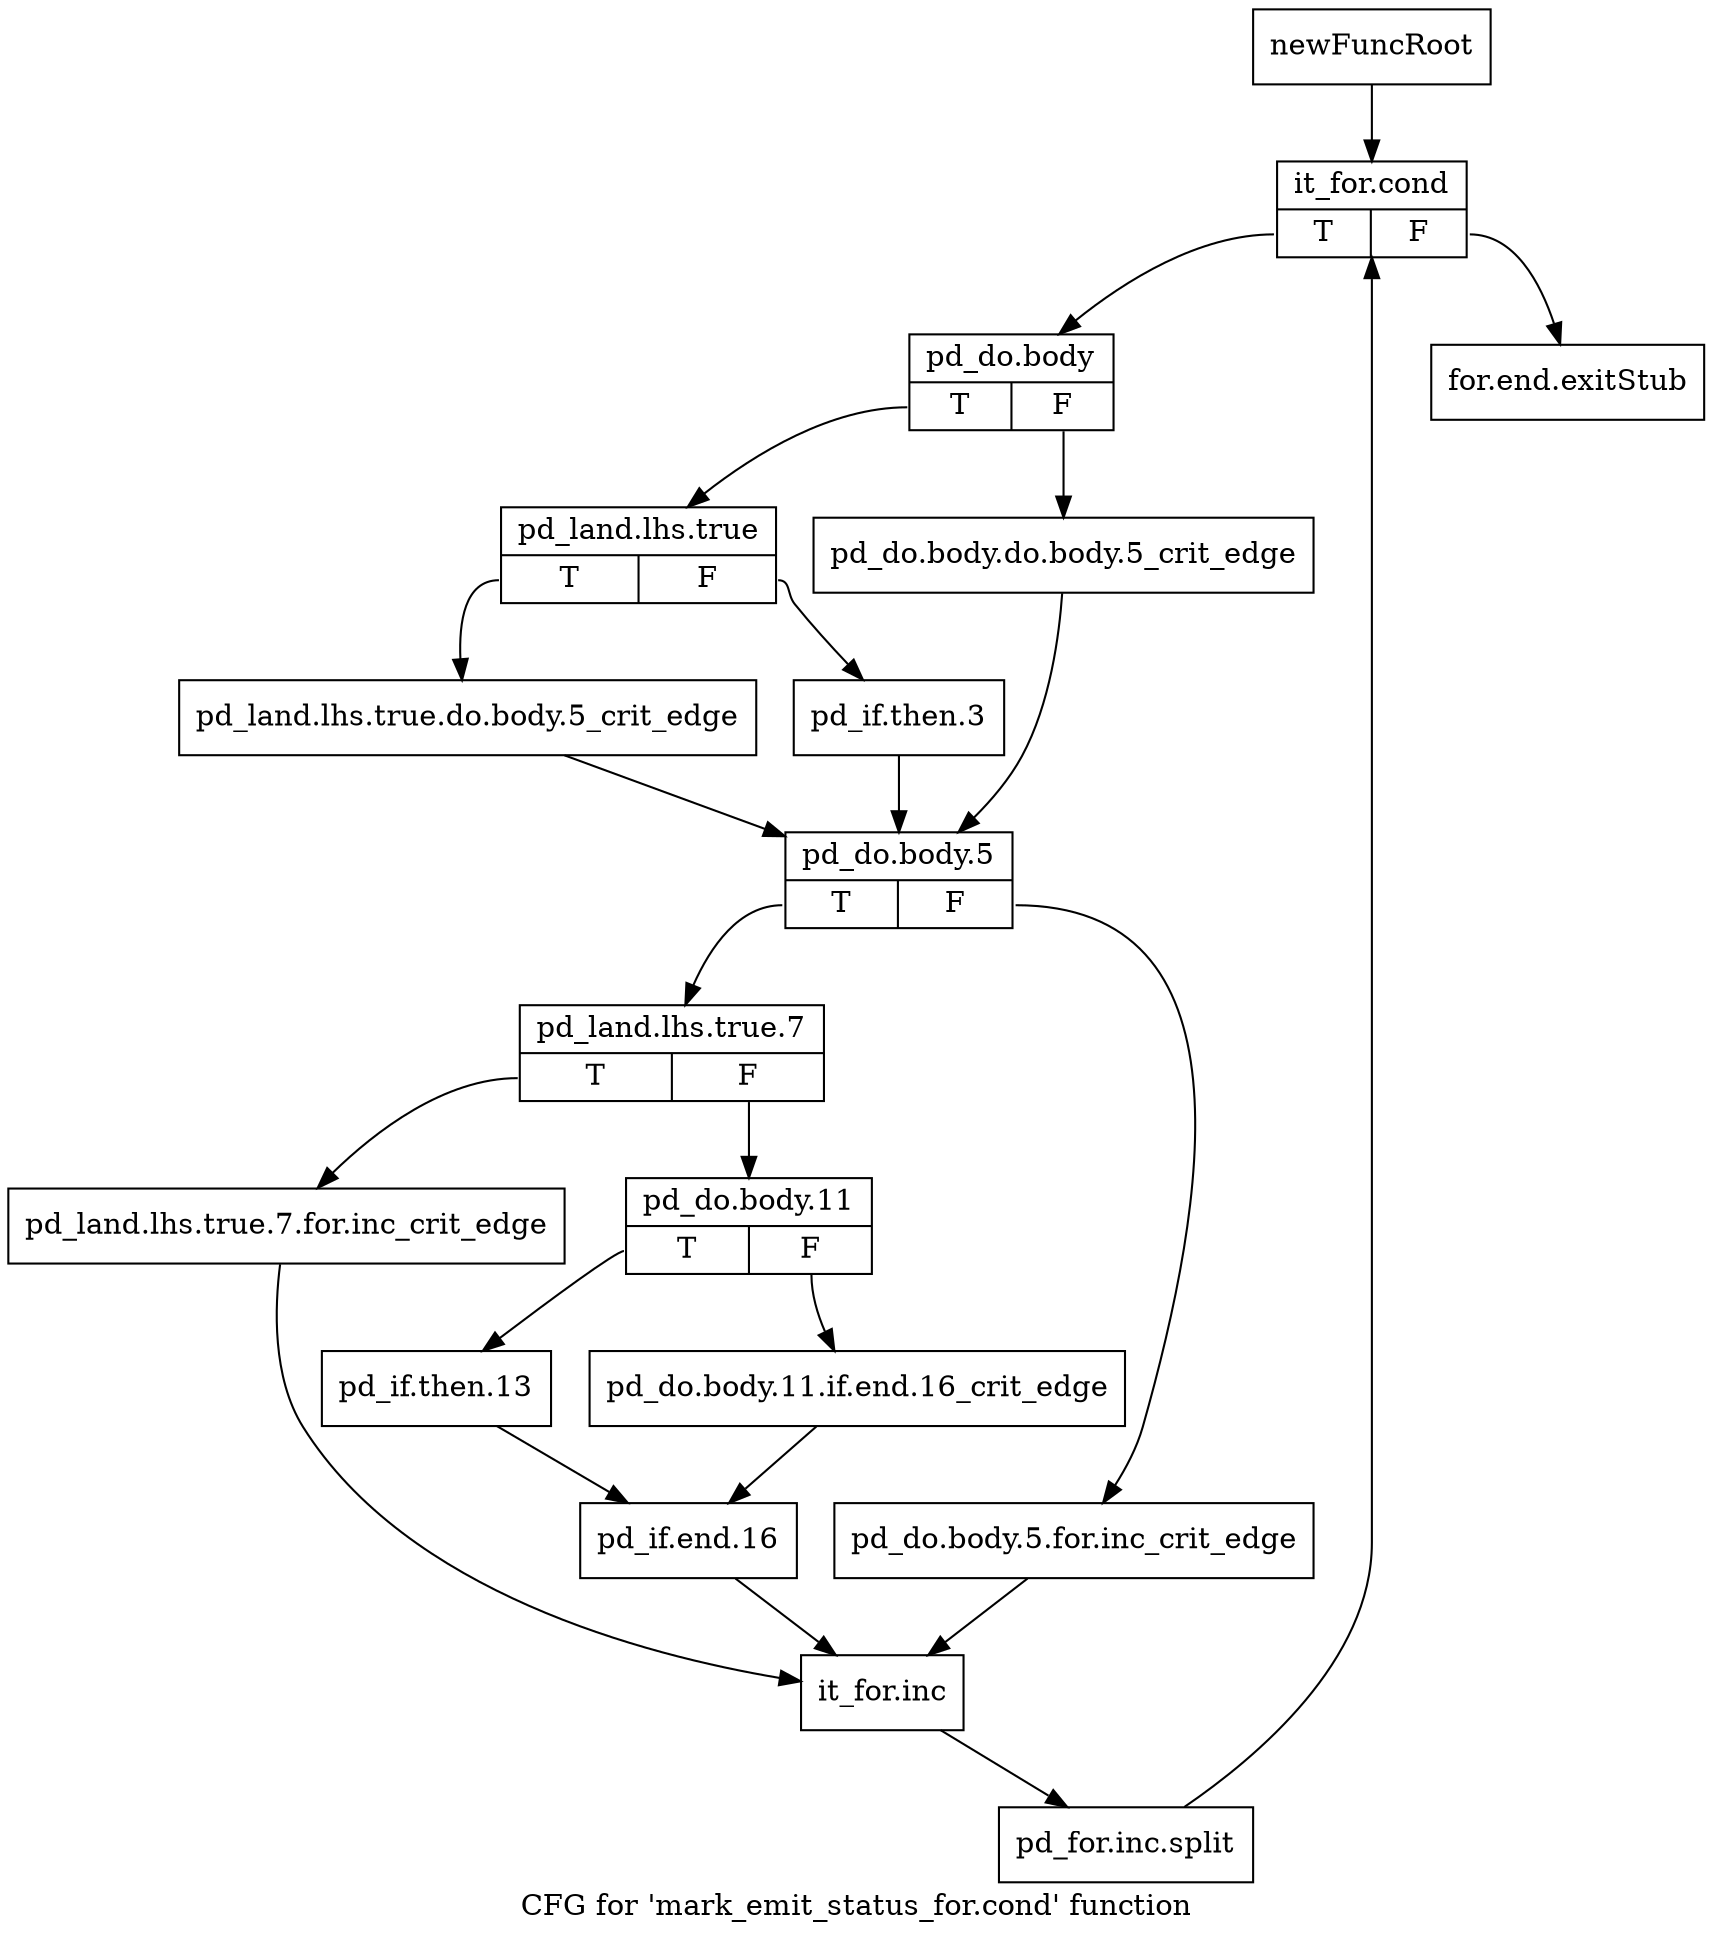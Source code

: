 digraph "CFG for 'mark_emit_status_for.cond' function" {
	label="CFG for 'mark_emit_status_for.cond' function";

	Node0xac862a0 [shape=record,label="{newFuncRoot}"];
	Node0xac862a0 -> Node0xac86730;
	Node0xac866e0 [shape=record,label="{for.end.exitStub}"];
	Node0xac86730 [shape=record,label="{it_for.cond|{<s0>T|<s1>F}}"];
	Node0xac86730:s0 -> Node0xac86780;
	Node0xac86730:s1 -> Node0xac866e0;
	Node0xac86780 [shape=record,label="{pd_do.body|{<s0>T|<s1>F}}"];
	Node0xac86780:s0 -> Node0xac86820;
	Node0xac86780:s1 -> Node0xac867d0;
	Node0xac867d0 [shape=record,label="{pd_do.body.do.body.5_crit_edge}"];
	Node0xac867d0 -> Node0xac86910;
	Node0xac86820 [shape=record,label="{pd_land.lhs.true|{<s0>T|<s1>F}}"];
	Node0xac86820:s0 -> Node0xac868c0;
	Node0xac86820:s1 -> Node0xac86870;
	Node0xac86870 [shape=record,label="{pd_if.then.3}"];
	Node0xac86870 -> Node0xac86910;
	Node0xac868c0 [shape=record,label="{pd_land.lhs.true.do.body.5_crit_edge}"];
	Node0xac868c0 -> Node0xac86910;
	Node0xac86910 [shape=record,label="{pd_do.body.5|{<s0>T|<s1>F}}"];
	Node0xac86910:s0 -> Node0xac869b0;
	Node0xac86910:s1 -> Node0xac86960;
	Node0xac86960 [shape=record,label="{pd_do.body.5.for.inc_crit_edge}"];
	Node0xac86960 -> Node0xac86b90;
	Node0xac869b0 [shape=record,label="{pd_land.lhs.true.7|{<s0>T|<s1>F}}"];
	Node0xac869b0:s0 -> Node0xac86b40;
	Node0xac869b0:s1 -> Node0xac86a00;
	Node0xac86a00 [shape=record,label="{pd_do.body.11|{<s0>T|<s1>F}}"];
	Node0xac86a00:s0 -> Node0xac86aa0;
	Node0xac86a00:s1 -> Node0xac86a50;
	Node0xac86a50 [shape=record,label="{pd_do.body.11.if.end.16_crit_edge}"];
	Node0xac86a50 -> Node0xac86af0;
	Node0xac86aa0 [shape=record,label="{pd_if.then.13}"];
	Node0xac86aa0 -> Node0xac86af0;
	Node0xac86af0 [shape=record,label="{pd_if.end.16}"];
	Node0xac86af0 -> Node0xac86b90;
	Node0xac86b40 [shape=record,label="{pd_land.lhs.true.7.for.inc_crit_edge}"];
	Node0xac86b40 -> Node0xac86b90;
	Node0xac86b90 [shape=record,label="{it_for.inc}"];
	Node0xac86b90 -> Node0xf60c530;
	Node0xf60c530 [shape=record,label="{pd_for.inc.split}"];
	Node0xf60c530 -> Node0xac86730;
}
